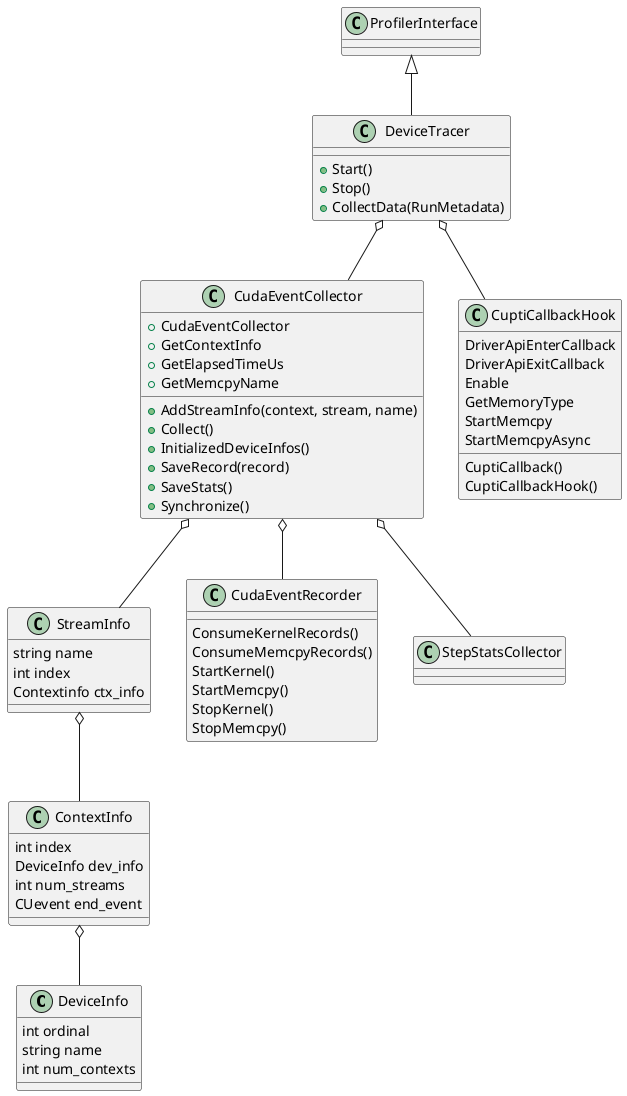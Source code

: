 @startuml
class DeviceInfo {
  int ordinal
  string name
  int num_contexts
}

class ContextInfo {
  int index
  DeviceInfo dev_info
  int num_streams
  CUevent end_event
}

class StreamInfo {
  string name
  int index
  Contextinfo ctx_info
}

class CudaEventCollector {
  + AddStreamInfo(context, stream, name)
  + Collect()
  + CudaEventCollector
  + GetContextInfo
  + GetElapsedTimeUs
  + GetMemcpyName
  + InitializedDeviceInfos()
  + SaveRecord(record)
  + SaveStats()
  + Synchronize()
}

class CudaEventRecorder {
    ConsumeKernelRecords()
    ConsumeMemcpyRecords()
    StartKernel()
    StartMemcpy()
    StopKernel()
    StopMemcpy()
}

class CuptiCallbackHook {
  CuptiCallback()
  CuptiCallbackHook()
  DriverApiEnterCallback
  DriverApiExitCallback
  Enable
  GetMemoryType
  StartMemcpy
  StartMemcpyAsync
}

class StepStatsCollector
class ProfilerInterface
class DeviceTracer {
  + Start()
  + Stop()
  + CollectData(RunMetadata)
}

ProfilerInterface <|-- DeviceTracer 

StreamInfo o-- ContextInfo
ContextInfo o-- DeviceInfo
CudaEventCollector o-- StreamInfo
CudaEventCollector o-- CudaEventRecorder 
CudaEventCollector o-- StepStatsCollector
DeviceTracer o-- CuptiCallbackHook
DeviceTracer o-- CudaEventCollector
@enduml